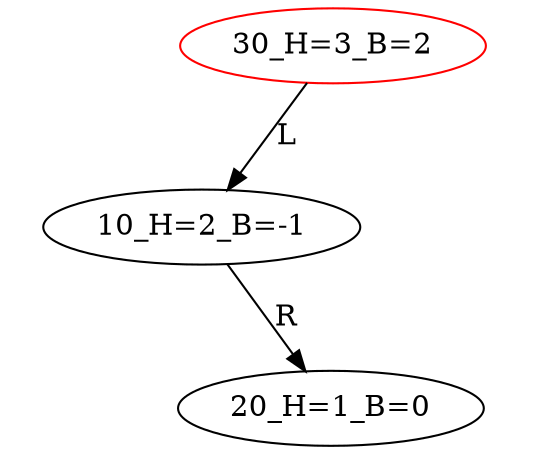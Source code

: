 digraph BiTreeBiTreeInsert {
"30_H=3_B=2" -> {"10_H=2_B=-1"} [label="L"]
"30_H=3_B=2" -> {"HD0"} [label="L"] [style=invis]
"HD0" [style=invis]
"10_H=2_B=-1" -> {"HD1"} [label="L"] [style=invis]
"HD1" [style=invis]
"10_H=2_B=-1" -> {"20_H=1_B=0"} [label="R"]
"30_H=3_B=2" [color=red]
"10_H=2_B=-1"
"20_H=1_B=0"
}
